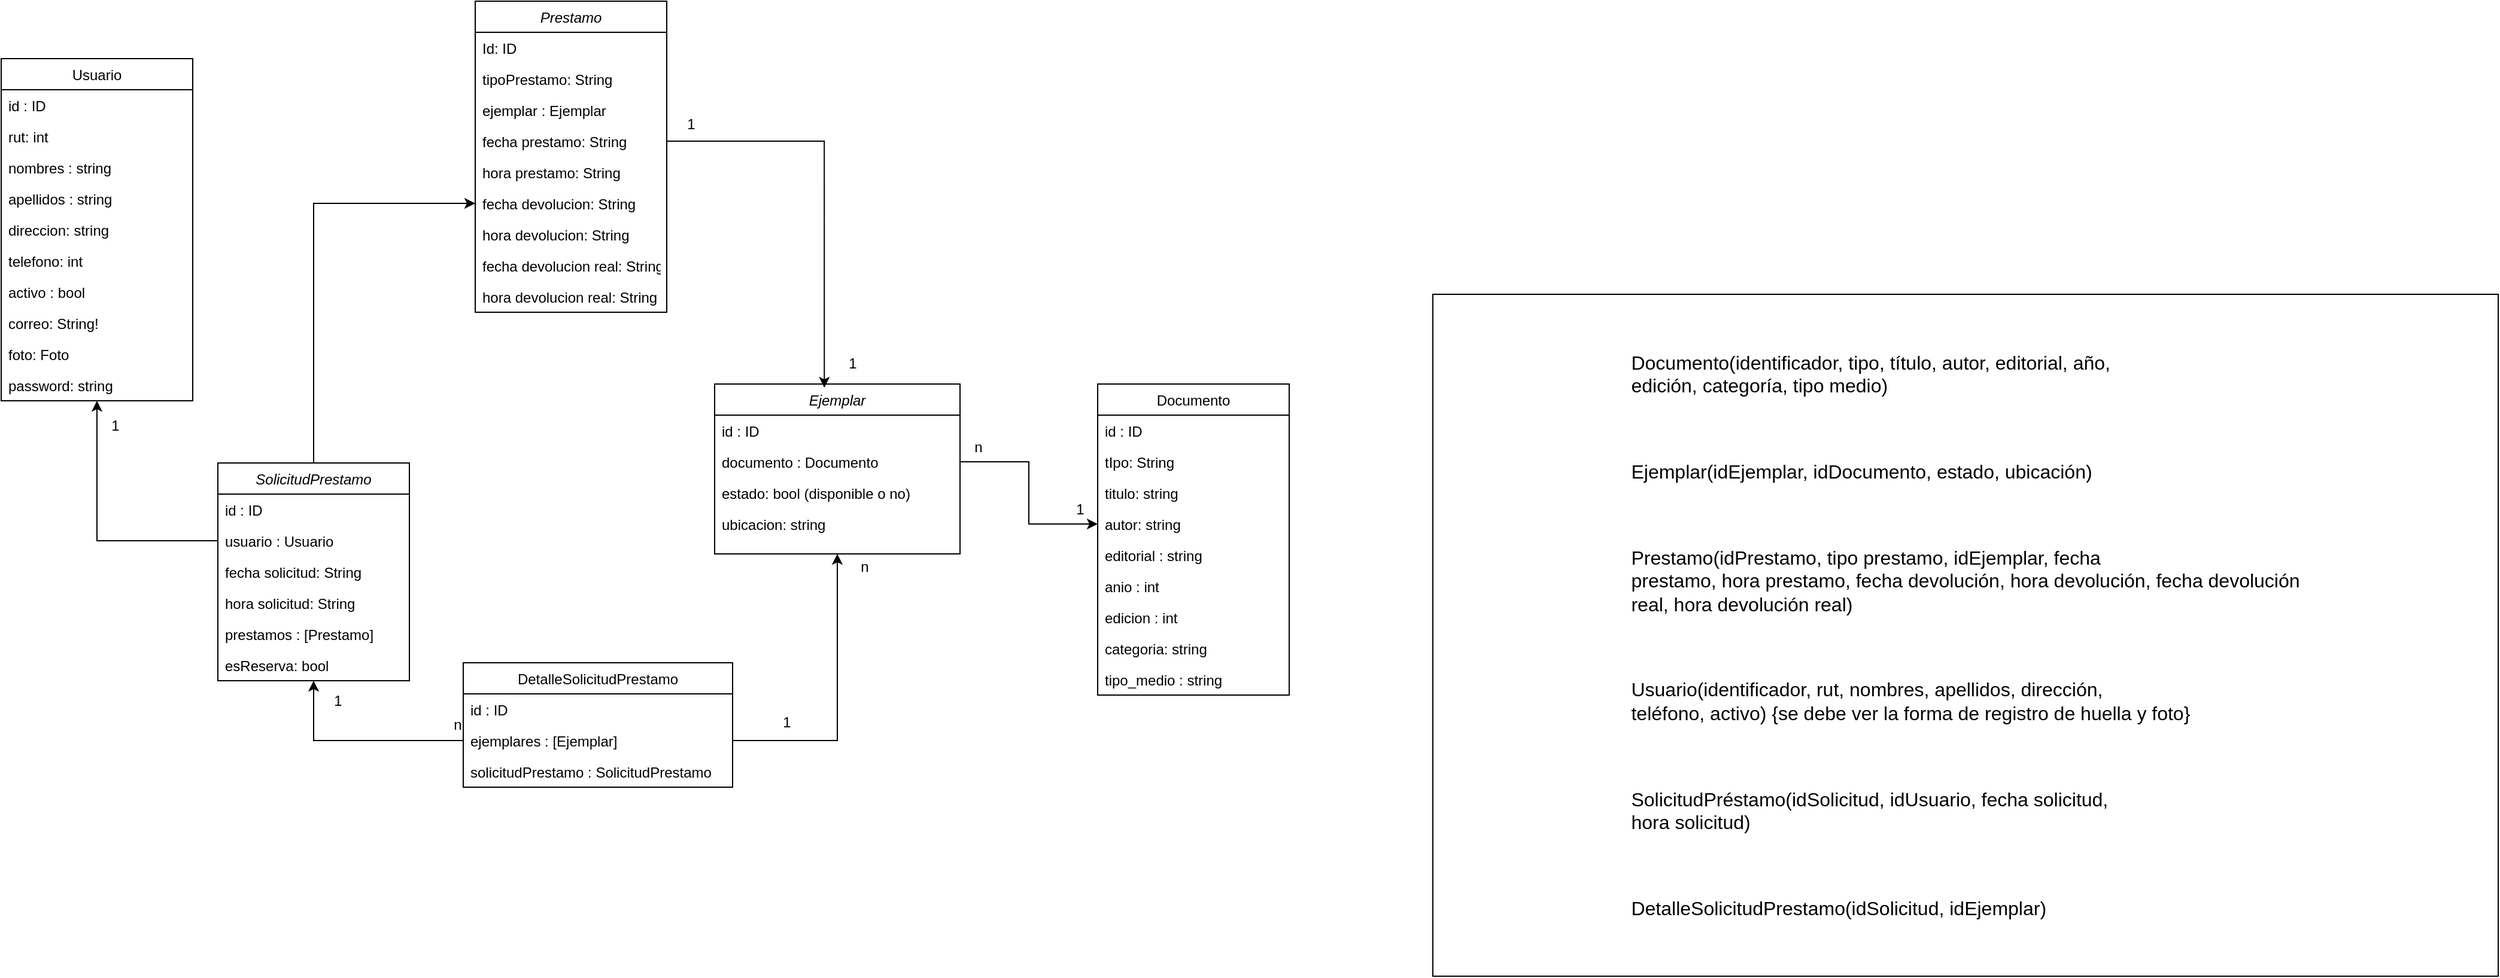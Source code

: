 <mxfile version="24.7.17">
  <diagram id="C5RBs43oDa-KdzZeNtuy" name="Page-1">
    <mxGraphModel dx="1211" dy="663" grid="1" gridSize="10" guides="1" tooltips="1" connect="1" arrows="1" fold="1" page="1" pageScale="1" pageWidth="827" pageHeight="1169" math="0" shadow="0">
      <root>
        <mxCell id="WIyWlLk6GJQsqaUBKTNV-0" />
        <mxCell id="WIyWlLk6GJQsqaUBKTNV-1" parent="WIyWlLk6GJQsqaUBKTNV-0" />
        <mxCell id="PINVsEhKmwiwCEHBj3Md-6" value="&lt;p style=&quot;text-align:justify&quot; class=&quot;MsoNormal&quot;&gt;&lt;span style=&quot;font-size:12.0pt;&lt;br/&gt;line-height:115%&quot;&gt;Documento(identificador, tipo, título, autor, editorial, año,&lt;br/&gt;edición, categoría, tipo medio)&lt;/span&gt;&lt;/p&gt;&lt;br/&gt;&lt;br/&gt;&lt;p style=&quot;text-align:justify&quot; class=&quot;MsoNormal&quot;&gt;&lt;span style=&quot;font-size:12.0pt;&lt;br/&gt;line-height:115%&quot;&gt;Ejemplar(idEjemplar, idDocumento, estado, ubicación)&lt;/span&gt;&lt;/p&gt;&lt;br/&gt;&lt;br/&gt;&lt;p style=&quot;text-align:justify&quot; class=&quot;MsoNormal&quot;&gt;&lt;span style=&quot;font-size:12.0pt;&lt;br/&gt;line-height:115%&quot;&gt;Prestamo(idPrestamo, tipo prestamo, idEjemplar, fecha&lt;br/&gt;prestamo, hora prestamo, fecha devolución, hora devolución, fecha devolución&lt;br/&gt;real, hora devolución real)&lt;/span&gt;&lt;/p&gt;&lt;br/&gt;&lt;br/&gt;&lt;p style=&quot;text-align:justify&quot; class=&quot;MsoNormal&quot;&gt;&lt;span style=&quot;font-size:12.0pt;&lt;br/&gt;line-height:115%&quot;&gt;Usuario(identificador, rut, nombres, apellidos, dirección,&lt;br/&gt;teléfono, activo) {se debe ver la forma de registro de huella y foto}&lt;/span&gt;&lt;/p&gt;&lt;br/&gt;&lt;br/&gt;&lt;p style=&quot;text-align:justify&quot; class=&quot;MsoNormal&quot;&gt;&lt;span style=&quot;font-size:12.0pt;&lt;br/&gt;line-height:115%&quot;&gt;SolicitudPréstamo(idSolicitud, idUsuario, fecha solicitud,&lt;br/&gt;hora solicitud)&lt;/span&gt;&lt;/p&gt;&lt;br/&gt;&lt;br/&gt;&lt;p style=&quot;text-align:justify&quot; class=&quot;MsoNormal&quot;&gt;&lt;span style=&quot;font-size:12.0pt;&lt;br/&gt;line-height:115%&quot;&gt;DetalleSolicitudPrestamo(idSolicitud, idEjemplar)&lt;/span&gt;&lt;/p&gt;" style="rounded=0;whiteSpace=wrap;html=1;" vertex="1" parent="WIyWlLk6GJQsqaUBKTNV-1">
          <mxGeometry x="1530" y="325" width="890" height="570" as="geometry" />
        </mxCell>
        <mxCell id="lzT0EHKsid1jwpSIwk9n-1" value="Ejemplar" style="swimlane;fontStyle=2;align=center;verticalAlign=top;childLayout=stackLayout;horizontal=1;startSize=26;horizontalStack=0;resizeParent=1;resizeLast=0;collapsible=1;marginBottom=0;rounded=0;shadow=0;strokeWidth=1;" vertex="1" parent="WIyWlLk6GJQsqaUBKTNV-1">
          <mxGeometry x="930" y="400" width="205" height="142" as="geometry">
            <mxRectangle x="230" y="140" width="160" height="26" as="alternateBounds" />
          </mxGeometry>
        </mxCell>
        <mxCell id="lzT0EHKsid1jwpSIwk9n-2" value="id : ID" style="text;align=left;verticalAlign=top;spacingLeft=4;spacingRight=4;overflow=hidden;rotatable=0;points=[[0,0.5],[1,0.5]];portConstraint=eastwest;" vertex="1" parent="lzT0EHKsid1jwpSIwk9n-1">
          <mxGeometry y="26" width="205" height="26" as="geometry" />
        </mxCell>
        <mxCell id="lzT0EHKsid1jwpSIwk9n-3" value="documento : Documento" style="text;align=left;verticalAlign=top;spacingLeft=4;spacingRight=4;overflow=hidden;rotatable=0;points=[[0,0.5],[1,0.5]];portConstraint=eastwest;rounded=0;shadow=0;html=0;" vertex="1" parent="lzT0EHKsid1jwpSIwk9n-1">
          <mxGeometry y="52" width="205" height="26" as="geometry" />
        </mxCell>
        <mxCell id="lzT0EHKsid1jwpSIwk9n-4" value="estado: bool (disponible o no)" style="text;align=left;verticalAlign=top;spacingLeft=4;spacingRight=4;overflow=hidden;rotatable=0;points=[[0,0.5],[1,0.5]];portConstraint=eastwest;rounded=0;shadow=0;html=0;" vertex="1" parent="lzT0EHKsid1jwpSIwk9n-1">
          <mxGeometry y="78" width="205" height="26" as="geometry" />
        </mxCell>
        <mxCell id="lzT0EHKsid1jwpSIwk9n-11" value="ubicacion: string" style="text;align=left;verticalAlign=top;spacingLeft=4;spacingRight=4;overflow=hidden;rotatable=0;points=[[0,0.5],[1,0.5]];portConstraint=eastwest;rounded=0;shadow=0;html=0;" vertex="1" parent="lzT0EHKsid1jwpSIwk9n-1">
          <mxGeometry y="104" width="205" height="26" as="geometry" />
        </mxCell>
        <mxCell id="PINVsEhKmwiwCEHBj3Md-7" value="Documento" style="swimlane;fontStyle=0;align=center;verticalAlign=top;childLayout=stackLayout;horizontal=1;startSize=26;horizontalStack=0;resizeParent=1;resizeLast=0;collapsible=1;marginBottom=0;rounded=0;shadow=0;strokeWidth=1;" vertex="1" parent="WIyWlLk6GJQsqaUBKTNV-1">
          <mxGeometry x="1250" y="400" width="160" height="260" as="geometry">
            <mxRectangle x="130" y="380" width="160" height="26" as="alternateBounds" />
          </mxGeometry>
        </mxCell>
        <mxCell id="PINVsEhKmwiwCEHBj3Md-8" value="id : ID" style="text;align=left;verticalAlign=top;spacingLeft=4;spacingRight=4;overflow=hidden;rotatable=0;points=[[0,0.5],[1,0.5]];portConstraint=eastwest;" vertex="1" parent="PINVsEhKmwiwCEHBj3Md-7">
          <mxGeometry y="26" width="160" height="26" as="geometry" />
        </mxCell>
        <mxCell id="PINVsEhKmwiwCEHBj3Md-9" value="tIpo: String" style="text;align=left;verticalAlign=top;spacingLeft=4;spacingRight=4;overflow=hidden;rotatable=0;points=[[0,0.5],[1,0.5]];portConstraint=eastwest;rounded=0;shadow=0;html=0;" vertex="1" parent="PINVsEhKmwiwCEHBj3Md-7">
          <mxGeometry y="52" width="160" height="26" as="geometry" />
        </mxCell>
        <mxCell id="PINVsEhKmwiwCEHBj3Md-11" value="titulo: string" style="text;align=left;verticalAlign=top;spacingLeft=4;spacingRight=4;overflow=hidden;rotatable=0;points=[[0,0.5],[1,0.5]];portConstraint=eastwest;fontStyle=0" vertex="1" parent="PINVsEhKmwiwCEHBj3Md-7">
          <mxGeometry y="78" width="160" height="26" as="geometry" />
        </mxCell>
        <mxCell id="PINVsEhKmwiwCEHBj3Md-12" value="autor: string" style="text;align=left;verticalAlign=top;spacingLeft=4;spacingRight=4;overflow=hidden;rotatable=0;points=[[0,0.5],[1,0.5]];portConstraint=eastwest;" vertex="1" parent="PINVsEhKmwiwCEHBj3Md-7">
          <mxGeometry y="104" width="160" height="26" as="geometry" />
        </mxCell>
        <mxCell id="PINVsEhKmwiwCEHBj3Md-15" value="editorial : string" style="text;align=left;verticalAlign=top;spacingLeft=4;spacingRight=4;overflow=hidden;rotatable=0;points=[[0,0.5],[1,0.5]];portConstraint=eastwest;" vertex="1" parent="PINVsEhKmwiwCEHBj3Md-7">
          <mxGeometry y="130" width="160" height="26" as="geometry" />
        </mxCell>
        <mxCell id="PINVsEhKmwiwCEHBj3Md-16" value="anio : int&#xa;" style="text;align=left;verticalAlign=top;spacingLeft=4;spacingRight=4;overflow=hidden;rotatable=0;points=[[0,0.5],[1,0.5]];portConstraint=eastwest;" vertex="1" parent="PINVsEhKmwiwCEHBj3Md-7">
          <mxGeometry y="156" width="160" height="26" as="geometry" />
        </mxCell>
        <mxCell id="PINVsEhKmwiwCEHBj3Md-17" value="edicion : int" style="text;align=left;verticalAlign=top;spacingLeft=4;spacingRight=4;overflow=hidden;rotatable=0;points=[[0,0.5],[1,0.5]];portConstraint=eastwest;" vertex="1" parent="PINVsEhKmwiwCEHBj3Md-7">
          <mxGeometry y="182" width="160" height="26" as="geometry" />
        </mxCell>
        <mxCell id="PINVsEhKmwiwCEHBj3Md-18" value="categoria: string" style="text;align=left;verticalAlign=top;spacingLeft=4;spacingRight=4;overflow=hidden;rotatable=0;points=[[0,0.5],[1,0.5]];portConstraint=eastwest;" vertex="1" parent="PINVsEhKmwiwCEHBj3Md-7">
          <mxGeometry y="208" width="160" height="26" as="geometry" />
        </mxCell>
        <mxCell id="PINVsEhKmwiwCEHBj3Md-19" value="tipo_medio : string" style="text;align=left;verticalAlign=top;spacingLeft=4;spacingRight=4;overflow=hidden;rotatable=0;points=[[0,0.5],[1,0.5]];portConstraint=eastwest;" vertex="1" parent="PINVsEhKmwiwCEHBj3Md-7">
          <mxGeometry y="234" width="160" height="26" as="geometry" />
        </mxCell>
        <mxCell id="lzT0EHKsid1jwpSIwk9n-14" value="Prestamo" style="swimlane;fontStyle=2;align=center;verticalAlign=top;childLayout=stackLayout;horizontal=1;startSize=26;horizontalStack=0;resizeParent=1;resizeLast=0;collapsible=1;marginBottom=0;rounded=0;shadow=0;strokeWidth=1;" vertex="1" parent="WIyWlLk6GJQsqaUBKTNV-1">
          <mxGeometry x="730" y="80" width="160" height="260" as="geometry">
            <mxRectangle x="230" y="140" width="160" height="26" as="alternateBounds" />
          </mxGeometry>
        </mxCell>
        <mxCell id="lzT0EHKsid1jwpSIwk9n-15" value="Id: ID" style="text;align=left;verticalAlign=top;spacingLeft=4;spacingRight=4;overflow=hidden;rotatable=0;points=[[0,0.5],[1,0.5]];portConstraint=eastwest;" vertex="1" parent="lzT0EHKsid1jwpSIwk9n-14">
          <mxGeometry y="26" width="160" height="26" as="geometry" />
        </mxCell>
        <mxCell id="lzT0EHKsid1jwpSIwk9n-16" value="tipoPrestamo: String" style="text;align=left;verticalAlign=top;spacingLeft=4;spacingRight=4;overflow=hidden;rotatable=0;points=[[0,0.5],[1,0.5]];portConstraint=eastwest;rounded=0;shadow=0;html=0;" vertex="1" parent="lzT0EHKsid1jwpSIwk9n-14">
          <mxGeometry y="52" width="160" height="26" as="geometry" />
        </mxCell>
        <mxCell id="lzT0EHKsid1jwpSIwk9n-17" value="ejemplar : Ejemplar" style="text;align=left;verticalAlign=top;spacingLeft=4;spacingRight=4;overflow=hidden;rotatable=0;points=[[0,0.5],[1,0.5]];portConstraint=eastwest;rounded=0;shadow=0;html=0;" vertex="1" parent="lzT0EHKsid1jwpSIwk9n-14">
          <mxGeometry y="78" width="160" height="26" as="geometry" />
        </mxCell>
        <mxCell id="lzT0EHKsid1jwpSIwk9n-18" value="fecha prestamo: String" style="text;align=left;verticalAlign=top;spacingLeft=4;spacingRight=4;overflow=hidden;rotatable=0;points=[[0,0.5],[1,0.5]];portConstraint=eastwest;rounded=0;shadow=0;html=0;" vertex="1" parent="lzT0EHKsid1jwpSIwk9n-14">
          <mxGeometry y="104" width="160" height="26" as="geometry" />
        </mxCell>
        <mxCell id="lzT0EHKsid1jwpSIwk9n-19" value="hora prestamo: String" style="text;align=left;verticalAlign=top;spacingLeft=4;spacingRight=4;overflow=hidden;rotatable=0;points=[[0,0.5],[1,0.5]];portConstraint=eastwest;rounded=0;shadow=0;html=0;" vertex="1" parent="lzT0EHKsid1jwpSIwk9n-14">
          <mxGeometry y="130" width="160" height="26" as="geometry" />
        </mxCell>
        <mxCell id="lzT0EHKsid1jwpSIwk9n-20" value="fecha devolucion: String" style="text;align=left;verticalAlign=top;spacingLeft=4;spacingRight=4;overflow=hidden;rotatable=0;points=[[0,0.5],[1,0.5]];portConstraint=eastwest;rounded=0;shadow=0;html=0;" vertex="1" parent="lzT0EHKsid1jwpSIwk9n-14">
          <mxGeometry y="156" width="160" height="26" as="geometry" />
        </mxCell>
        <mxCell id="lzT0EHKsid1jwpSIwk9n-21" value="hora devolucion: String" style="text;align=left;verticalAlign=top;spacingLeft=4;spacingRight=4;overflow=hidden;rotatable=0;points=[[0,0.5],[1,0.5]];portConstraint=eastwest;rounded=0;shadow=0;html=0;" vertex="1" parent="lzT0EHKsid1jwpSIwk9n-14">
          <mxGeometry y="182" width="160" height="26" as="geometry" />
        </mxCell>
        <mxCell id="lzT0EHKsid1jwpSIwk9n-22" value="fecha devolucion real: String" style="text;align=left;verticalAlign=top;spacingLeft=4;spacingRight=4;overflow=hidden;rotatable=0;points=[[0,0.5],[1,0.5]];portConstraint=eastwest;rounded=0;shadow=0;html=0;" vertex="1" parent="lzT0EHKsid1jwpSIwk9n-14">
          <mxGeometry y="208" width="160" height="26" as="geometry" />
        </mxCell>
        <mxCell id="lzT0EHKsid1jwpSIwk9n-23" value="hora devolucion real: String" style="text;align=left;verticalAlign=top;spacingLeft=4;spacingRight=4;overflow=hidden;rotatable=0;points=[[0,0.5],[1,0.5]];portConstraint=eastwest;rounded=0;shadow=0;html=0;" vertex="1" parent="lzT0EHKsid1jwpSIwk9n-14">
          <mxGeometry y="234" width="160" height="26" as="geometry" />
        </mxCell>
        <mxCell id="PINVsEhKmwiwCEHBj3Md-21" value="Usuario" style="swimlane;fontStyle=0;align=center;verticalAlign=top;childLayout=stackLayout;horizontal=1;startSize=26;horizontalStack=0;resizeParent=1;resizeLast=0;collapsible=1;marginBottom=0;rounded=0;shadow=0;strokeWidth=1;" vertex="1" parent="WIyWlLk6GJQsqaUBKTNV-1">
          <mxGeometry x="334" y="128" width="160" height="286" as="geometry">
            <mxRectangle x="130" y="380" width="160" height="26" as="alternateBounds" />
          </mxGeometry>
        </mxCell>
        <mxCell id="PINVsEhKmwiwCEHBj3Md-22" value="id : ID" style="text;align=left;verticalAlign=top;spacingLeft=4;spacingRight=4;overflow=hidden;rotatable=0;points=[[0,0.5],[1,0.5]];portConstraint=eastwest;" vertex="1" parent="PINVsEhKmwiwCEHBj3Md-21">
          <mxGeometry y="26" width="160" height="26" as="geometry" />
        </mxCell>
        <mxCell id="PINVsEhKmwiwCEHBj3Md-23" value="rut: int" style="text;align=left;verticalAlign=top;spacingLeft=4;spacingRight=4;overflow=hidden;rotatable=0;points=[[0,0.5],[1,0.5]];portConstraint=eastwest;rounded=0;shadow=0;html=0;" vertex="1" parent="PINVsEhKmwiwCEHBj3Md-21">
          <mxGeometry y="52" width="160" height="26" as="geometry" />
        </mxCell>
        <mxCell id="PINVsEhKmwiwCEHBj3Md-24" value="nombres : string" style="text;align=left;verticalAlign=top;spacingLeft=4;spacingRight=4;overflow=hidden;rotatable=0;points=[[0,0.5],[1,0.5]];portConstraint=eastwest;fontStyle=0" vertex="1" parent="PINVsEhKmwiwCEHBj3Md-21">
          <mxGeometry y="78" width="160" height="26" as="geometry" />
        </mxCell>
        <mxCell id="PINVsEhKmwiwCEHBj3Md-25" value="apellidos : string" style="text;align=left;verticalAlign=top;spacingLeft=4;spacingRight=4;overflow=hidden;rotatable=0;points=[[0,0.5],[1,0.5]];portConstraint=eastwest;" vertex="1" parent="PINVsEhKmwiwCEHBj3Md-21">
          <mxGeometry y="104" width="160" height="26" as="geometry" />
        </mxCell>
        <mxCell id="PINVsEhKmwiwCEHBj3Md-26" value="direccion: string" style="text;align=left;verticalAlign=top;spacingLeft=4;spacingRight=4;overflow=hidden;rotatable=0;points=[[0,0.5],[1,0.5]];portConstraint=eastwest;" vertex="1" parent="PINVsEhKmwiwCEHBj3Md-21">
          <mxGeometry y="130" width="160" height="26" as="geometry" />
        </mxCell>
        <mxCell id="PINVsEhKmwiwCEHBj3Md-27" value="telefono: int" style="text;align=left;verticalAlign=top;spacingLeft=4;spacingRight=4;overflow=hidden;rotatable=0;points=[[0,0.5],[1,0.5]];portConstraint=eastwest;" vertex="1" parent="PINVsEhKmwiwCEHBj3Md-21">
          <mxGeometry y="156" width="160" height="26" as="geometry" />
        </mxCell>
        <mxCell id="PINVsEhKmwiwCEHBj3Md-28" value="activo : bool" style="text;align=left;verticalAlign=top;spacingLeft=4;spacingRight=4;overflow=hidden;rotatable=0;points=[[0,0.5],[1,0.5]];portConstraint=eastwest;" vertex="1" parent="PINVsEhKmwiwCEHBj3Md-21">
          <mxGeometry y="182" width="160" height="26" as="geometry" />
        </mxCell>
        <mxCell id="PINVsEhKmwiwCEHBj3Md-65" value="correo: String!" style="text;align=left;verticalAlign=top;spacingLeft=4;spacingRight=4;overflow=hidden;rotatable=0;points=[[0,0.5],[1,0.5]];portConstraint=eastwest;" vertex="1" parent="PINVsEhKmwiwCEHBj3Md-21">
          <mxGeometry y="208" width="160" height="26" as="geometry" />
        </mxCell>
        <mxCell id="PINVsEhKmwiwCEHBj3Md-68" value="foto: Foto" style="text;align=left;verticalAlign=top;spacingLeft=4;spacingRight=4;overflow=hidden;rotatable=0;points=[[0,0.5],[1,0.5]];portConstraint=eastwest;" vertex="1" parent="PINVsEhKmwiwCEHBj3Md-21">
          <mxGeometry y="234" width="160" height="26" as="geometry" />
        </mxCell>
        <mxCell id="PINVsEhKmwiwCEHBj3Md-69" value="password: string" style="text;align=left;verticalAlign=top;spacingLeft=4;spacingRight=4;overflow=hidden;rotatable=0;points=[[0,0.5],[1,0.5]];portConstraint=eastwest;" vertex="1" parent="PINVsEhKmwiwCEHBj3Md-21">
          <mxGeometry y="260" width="160" height="26" as="geometry" />
        </mxCell>
        <mxCell id="PINVsEhKmwiwCEHBj3Md-54" style="edgeStyle=orthogonalEdgeStyle;rounded=0;orthogonalLoop=1;jettySize=auto;html=1;entryX=0;entryY=0.5;entryDx=0;entryDy=0;" edge="1" parent="WIyWlLk6GJQsqaUBKTNV-1" source="lzT0EHKsid1jwpSIwk9n-24" target="lzT0EHKsid1jwpSIwk9n-20">
          <mxGeometry relative="1" as="geometry" />
        </mxCell>
        <mxCell id="lzT0EHKsid1jwpSIwk9n-24" value="SolicitudPrestamo" style="swimlane;fontStyle=2;align=center;verticalAlign=top;childLayout=stackLayout;horizontal=1;startSize=26;horizontalStack=0;resizeParent=1;resizeLast=0;collapsible=1;marginBottom=0;rounded=0;shadow=0;strokeWidth=1;" vertex="1" parent="WIyWlLk6GJQsqaUBKTNV-1">
          <mxGeometry x="515" y="466" width="160" height="182" as="geometry">
            <mxRectangle x="230" y="140" width="160" height="26" as="alternateBounds" />
          </mxGeometry>
        </mxCell>
        <mxCell id="lzT0EHKsid1jwpSIwk9n-25" value="id : ID" style="text;align=left;verticalAlign=top;spacingLeft=4;spacingRight=4;overflow=hidden;rotatable=0;points=[[0,0.5],[1,0.5]];portConstraint=eastwest;" vertex="1" parent="lzT0EHKsid1jwpSIwk9n-24">
          <mxGeometry y="26" width="160" height="26" as="geometry" />
        </mxCell>
        <mxCell id="lzT0EHKsid1jwpSIwk9n-26" value="usuario : Usuario" style="text;align=left;verticalAlign=top;spacingLeft=4;spacingRight=4;overflow=hidden;rotatable=0;points=[[0,0.5],[1,0.5]];portConstraint=eastwest;rounded=0;shadow=0;html=0;" vertex="1" parent="lzT0EHKsid1jwpSIwk9n-24">
          <mxGeometry y="52" width="160" height="26" as="geometry" />
        </mxCell>
        <mxCell id="lzT0EHKsid1jwpSIwk9n-27" value="fecha solicitud: String" style="text;align=left;verticalAlign=top;spacingLeft=4;spacingRight=4;overflow=hidden;rotatable=0;points=[[0,0.5],[1,0.5]];portConstraint=eastwest;rounded=0;shadow=0;html=0;" vertex="1" parent="lzT0EHKsid1jwpSIwk9n-24">
          <mxGeometry y="78" width="160" height="26" as="geometry" />
        </mxCell>
        <mxCell id="lzT0EHKsid1jwpSIwk9n-28" value="hora solicitud: String" style="text;align=left;verticalAlign=top;spacingLeft=4;spacingRight=4;overflow=hidden;rotatable=0;points=[[0,0.5],[1,0.5]];portConstraint=eastwest;rounded=0;shadow=0;html=0;" vertex="1" parent="lzT0EHKsid1jwpSIwk9n-24">
          <mxGeometry y="104" width="160" height="26" as="geometry" />
        </mxCell>
        <mxCell id="PINVsEhKmwiwCEHBj3Md-63" value="prestamos : [Prestamo]&#xa;" style="text;align=left;verticalAlign=top;spacingLeft=4;spacingRight=4;overflow=hidden;rotatable=0;points=[[0,0.5],[1,0.5]];portConstraint=eastwest;rounded=0;shadow=0;html=0;" vertex="1" parent="lzT0EHKsid1jwpSIwk9n-24">
          <mxGeometry y="130" width="160" height="26" as="geometry" />
        </mxCell>
        <mxCell id="PINVsEhKmwiwCEHBj3Md-67" value="esReserva: bool" style="text;align=left;verticalAlign=top;spacingLeft=4;spacingRight=4;overflow=hidden;rotatable=0;points=[[0,0.5],[1,0.5]];portConstraint=eastwest;rounded=0;shadow=0;html=0;" vertex="1" parent="lzT0EHKsid1jwpSIwk9n-24">
          <mxGeometry y="156" width="160" height="26" as="geometry" />
        </mxCell>
        <mxCell id="PINVsEhKmwiwCEHBj3Md-32" value="DetalleSolicitudPrestamo" style="swimlane;fontStyle=0;align=center;verticalAlign=top;childLayout=stackLayout;horizontal=1;startSize=26;horizontalStack=0;resizeParent=1;resizeLast=0;collapsible=1;marginBottom=0;rounded=0;shadow=0;strokeWidth=1;" vertex="1" parent="WIyWlLk6GJQsqaUBKTNV-1">
          <mxGeometry x="720" y="633" width="225" height="104" as="geometry">
            <mxRectangle x="130" y="380" width="160" height="26" as="alternateBounds" />
          </mxGeometry>
        </mxCell>
        <mxCell id="PINVsEhKmwiwCEHBj3Md-33" value="id : ID" style="text;align=left;verticalAlign=top;spacingLeft=4;spacingRight=4;overflow=hidden;rotatable=0;points=[[0,0.5],[1,0.5]];portConstraint=eastwest;" vertex="1" parent="PINVsEhKmwiwCEHBj3Md-32">
          <mxGeometry y="26" width="225" height="26" as="geometry" />
        </mxCell>
        <mxCell id="PINVsEhKmwiwCEHBj3Md-34" value="ejemplares : [Ejemplar]" style="text;align=left;verticalAlign=top;spacingLeft=4;spacingRight=4;overflow=hidden;rotatable=0;points=[[0,0.5],[1,0.5]];portConstraint=eastwest;rounded=0;shadow=0;html=0;" vertex="1" parent="PINVsEhKmwiwCEHBj3Md-32">
          <mxGeometry y="52" width="225" height="26" as="geometry" />
        </mxCell>
        <mxCell id="PINVsEhKmwiwCEHBj3Md-41" value="solicitudPrestamo : SolicitudPrestamo" style="text;align=left;verticalAlign=top;spacingLeft=4;spacingRight=4;overflow=hidden;rotatable=0;points=[[0,0.5],[1,0.5]];portConstraint=eastwest;rounded=0;shadow=0;html=0;" vertex="1" parent="PINVsEhKmwiwCEHBj3Md-32">
          <mxGeometry y="78" width="225" height="26" as="geometry" />
        </mxCell>
        <mxCell id="PINVsEhKmwiwCEHBj3Md-42" style="edgeStyle=orthogonalEdgeStyle;rounded=0;orthogonalLoop=1;jettySize=auto;html=1;entryX=0.5;entryY=1;entryDx=0;entryDy=0;" edge="1" parent="WIyWlLk6GJQsqaUBKTNV-1" source="PINVsEhKmwiwCEHBj3Md-34" target="lzT0EHKsid1jwpSIwk9n-24">
          <mxGeometry relative="1" as="geometry" />
        </mxCell>
        <mxCell id="PINVsEhKmwiwCEHBj3Md-43" value="1" style="text;html=1;align=center;verticalAlign=middle;resizable=0;points=[];autosize=1;strokeColor=none;fillColor=none;" vertex="1" parent="WIyWlLk6GJQsqaUBKTNV-1">
          <mxGeometry x="600" y="650" width="30" height="30" as="geometry" />
        </mxCell>
        <mxCell id="PINVsEhKmwiwCEHBj3Md-44" value="n" style="text;html=1;align=center;verticalAlign=middle;resizable=0;points=[];autosize=1;strokeColor=none;fillColor=none;" vertex="1" parent="WIyWlLk6GJQsqaUBKTNV-1">
          <mxGeometry x="700" y="670" width="30" height="30" as="geometry" />
        </mxCell>
        <mxCell id="PINVsEhKmwiwCEHBj3Md-45" style="edgeStyle=orthogonalEdgeStyle;rounded=0;orthogonalLoop=1;jettySize=auto;html=1;entryX=0.5;entryY=1;entryDx=0;entryDy=0;" edge="1" parent="WIyWlLk6GJQsqaUBKTNV-1" source="PINVsEhKmwiwCEHBj3Md-34" target="lzT0EHKsid1jwpSIwk9n-1">
          <mxGeometry relative="1" as="geometry" />
        </mxCell>
        <mxCell id="PINVsEhKmwiwCEHBj3Md-46" value="1" style="text;html=1;align=center;verticalAlign=middle;resizable=0;points=[];autosize=1;strokeColor=none;fillColor=none;" vertex="1" parent="WIyWlLk6GJQsqaUBKTNV-1">
          <mxGeometry x="975" y="668" width="30" height="30" as="geometry" />
        </mxCell>
        <mxCell id="PINVsEhKmwiwCEHBj3Md-47" value="n" style="text;html=1;align=center;verticalAlign=middle;resizable=0;points=[];autosize=1;strokeColor=none;fillColor=none;" vertex="1" parent="WIyWlLk6GJQsqaUBKTNV-1">
          <mxGeometry x="1040" y="538" width="30" height="30" as="geometry" />
        </mxCell>
        <mxCell id="PINVsEhKmwiwCEHBj3Md-48" style="edgeStyle=orthogonalEdgeStyle;rounded=0;orthogonalLoop=1;jettySize=auto;html=1;exitX=1;exitY=0.5;exitDx=0;exitDy=0;entryX=0;entryY=0.5;entryDx=0;entryDy=0;" edge="1" parent="WIyWlLk6GJQsqaUBKTNV-1" source="lzT0EHKsid1jwpSIwk9n-3" target="PINVsEhKmwiwCEHBj3Md-12">
          <mxGeometry relative="1" as="geometry" />
        </mxCell>
        <mxCell id="PINVsEhKmwiwCEHBj3Md-49" value="1" style="text;html=1;align=center;verticalAlign=middle;resizable=0;points=[];autosize=1;strokeColor=none;fillColor=none;" vertex="1" parent="WIyWlLk6GJQsqaUBKTNV-1">
          <mxGeometry x="1220" y="490" width="30" height="30" as="geometry" />
        </mxCell>
        <mxCell id="PINVsEhKmwiwCEHBj3Md-50" value="n" style="text;html=1;align=center;verticalAlign=middle;resizable=0;points=[];autosize=1;strokeColor=none;fillColor=none;" vertex="1" parent="WIyWlLk6GJQsqaUBKTNV-1">
          <mxGeometry x="1135" y="438" width="30" height="30" as="geometry" />
        </mxCell>
        <mxCell id="PINVsEhKmwiwCEHBj3Md-51" style="edgeStyle=orthogonalEdgeStyle;rounded=0;orthogonalLoop=1;jettySize=auto;html=1;entryX=0.447;entryY=0.022;entryDx=0;entryDy=0;entryPerimeter=0;" edge="1" parent="WIyWlLk6GJQsqaUBKTNV-1" source="lzT0EHKsid1jwpSIwk9n-18" target="lzT0EHKsid1jwpSIwk9n-1">
          <mxGeometry relative="1" as="geometry" />
        </mxCell>
        <mxCell id="PINVsEhKmwiwCEHBj3Md-52" value="1" style="text;html=1;align=center;verticalAlign=middle;resizable=0;points=[];autosize=1;strokeColor=none;fillColor=none;" vertex="1" parent="WIyWlLk6GJQsqaUBKTNV-1">
          <mxGeometry x="895" y="168" width="30" height="30" as="geometry" />
        </mxCell>
        <mxCell id="PINVsEhKmwiwCEHBj3Md-53" value="1" style="text;html=1;align=center;verticalAlign=middle;resizable=0;points=[];autosize=1;strokeColor=none;fillColor=none;" vertex="1" parent="WIyWlLk6GJQsqaUBKTNV-1">
          <mxGeometry x="1030" y="368" width="30" height="30" as="geometry" />
        </mxCell>
        <mxCell id="PINVsEhKmwiwCEHBj3Md-57" style="edgeStyle=orthogonalEdgeStyle;rounded=0;orthogonalLoop=1;jettySize=auto;html=1;exitX=0;exitY=0.5;exitDx=0;exitDy=0;entryX=0.5;entryY=1;entryDx=0;entryDy=0;" edge="1" parent="WIyWlLk6GJQsqaUBKTNV-1" source="lzT0EHKsid1jwpSIwk9n-26" target="PINVsEhKmwiwCEHBj3Md-21">
          <mxGeometry relative="1" as="geometry" />
        </mxCell>
        <mxCell id="PINVsEhKmwiwCEHBj3Md-58" value="1" style="text;html=1;align=center;verticalAlign=middle;resizable=0;points=[];autosize=1;strokeColor=none;fillColor=none;" vertex="1" parent="WIyWlLk6GJQsqaUBKTNV-1">
          <mxGeometry x="414" y="420" width="30" height="30" as="geometry" />
        </mxCell>
      </root>
    </mxGraphModel>
  </diagram>
</mxfile>
